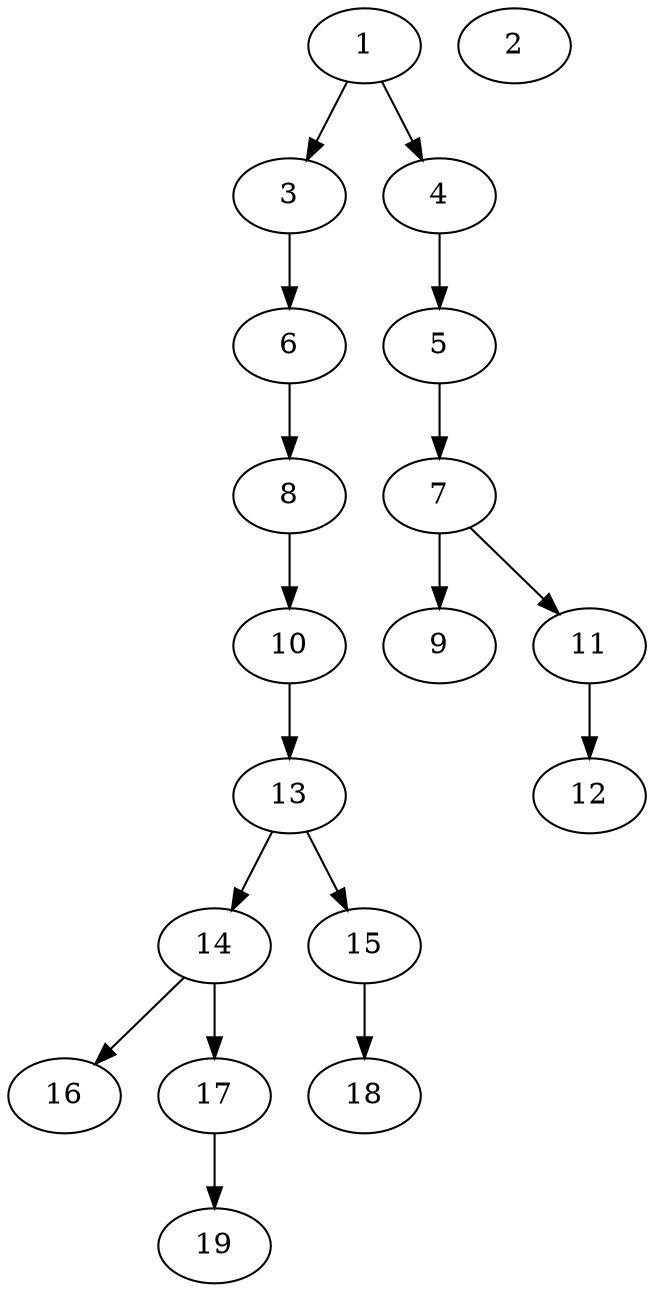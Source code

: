 // DAG (tier=1-easy, mode=data, n=19, ccr=0.320, fat=0.379, density=0.335, regular=0.699, jump=0.018, mindata=1048576, maxdata=8388608)
// DAG automatically generated by daggen at Sun Aug 24 16:33:33 2025
// /home/ermia/Project/Environments/daggen/bin/daggen --dot --ccr 0.320 --fat 0.379 --regular 0.699 --density 0.335 --jump 0.018 --mindata 1048576 --maxdata 8388608 -n 19 
digraph G {
  1 [size="3503711400950924", alpha="0.14", expect_size="1751855700475462"]
  1 -> 3 [size ="152018765217792"]
  1 -> 4 [size ="152018765217792"]
  2 [size="813226183987928", alpha="0.04", expect_size="406613091993964"]
  3 [size="214854638449643749376", alpha="0.09", expect_size="107427319224821874688"]
  3 -> 6 [size ="286980998955008"]
  4 [size="1152048461893283584", alpha="0.06", expect_size="576024230946641792"]
  4 -> 5 [size ="495553628602368"]
  5 [size="750173338446810752", alpha="0.20", expect_size="375086669223405376"]
  5 -> 7 [size ="437163590156288"]
  6 [size="109077223150037499904", alpha="0.19", expect_size="54538611575018749952"]
  6 -> 8 [size ="182633048834048"]
  7 [size="254049872808771584000", alpha="0.20", expect_size="127024936404385792000"]
  7 -> 9 [size ="320899697868800"]
  7 -> 11 [size ="320899697868800"]
  8 [size="253888258866332512", alpha="0.03", expect_size="126944129433166256"]
  8 -> 10 [size ="292007444480000"]
  9 [size="9594845483547650", alpha="0.12", expect_size="4797422741773825"]
  10 [size="142225243557135840", alpha="0.20", expect_size="71112621778567920"]
  10 -> 13 [size ="91850903912448"]
  11 [size="183389171931963808", alpha="0.05", expect_size="91694585965981904"]
  11 -> 12 [size ="102584362729472"]
  12 [size="285470969082284064", alpha="0.04", expect_size="142735484541142032"]
  13 [size="99023563205344493568", alpha="0.20", expect_size="49511781602672246784"]
  13 -> 14 [size ="171230984404992"]
  13 -> 15 [size ="171230984404992"]
  14 [size="497106283982376402944", alpha="0.13", expect_size="248553141991188201472"]
  14 -> 16 [size ="502022084231168"]
  14 -> 17 [size ="502022084231168"]
  15 [size="9525516447888680", alpha="0.05", expect_size="4762758223944340"]
  15 -> 18 [size ="227439062024192"]
  16 [size="338662509145365676032", alpha="0.06", expect_size="169331254572682838016"]
  17 [size="354885287818198777856", alpha="0.03", expect_size="177442643909099388928"]
  17 -> 19 [size ="401003950112768"]
  18 [size="627305881825986432", alpha="0.02", expect_size="313652940912993216"]
  19 [size="87320709196172000", alpha="0.11", expect_size="43660354598086000"]
}